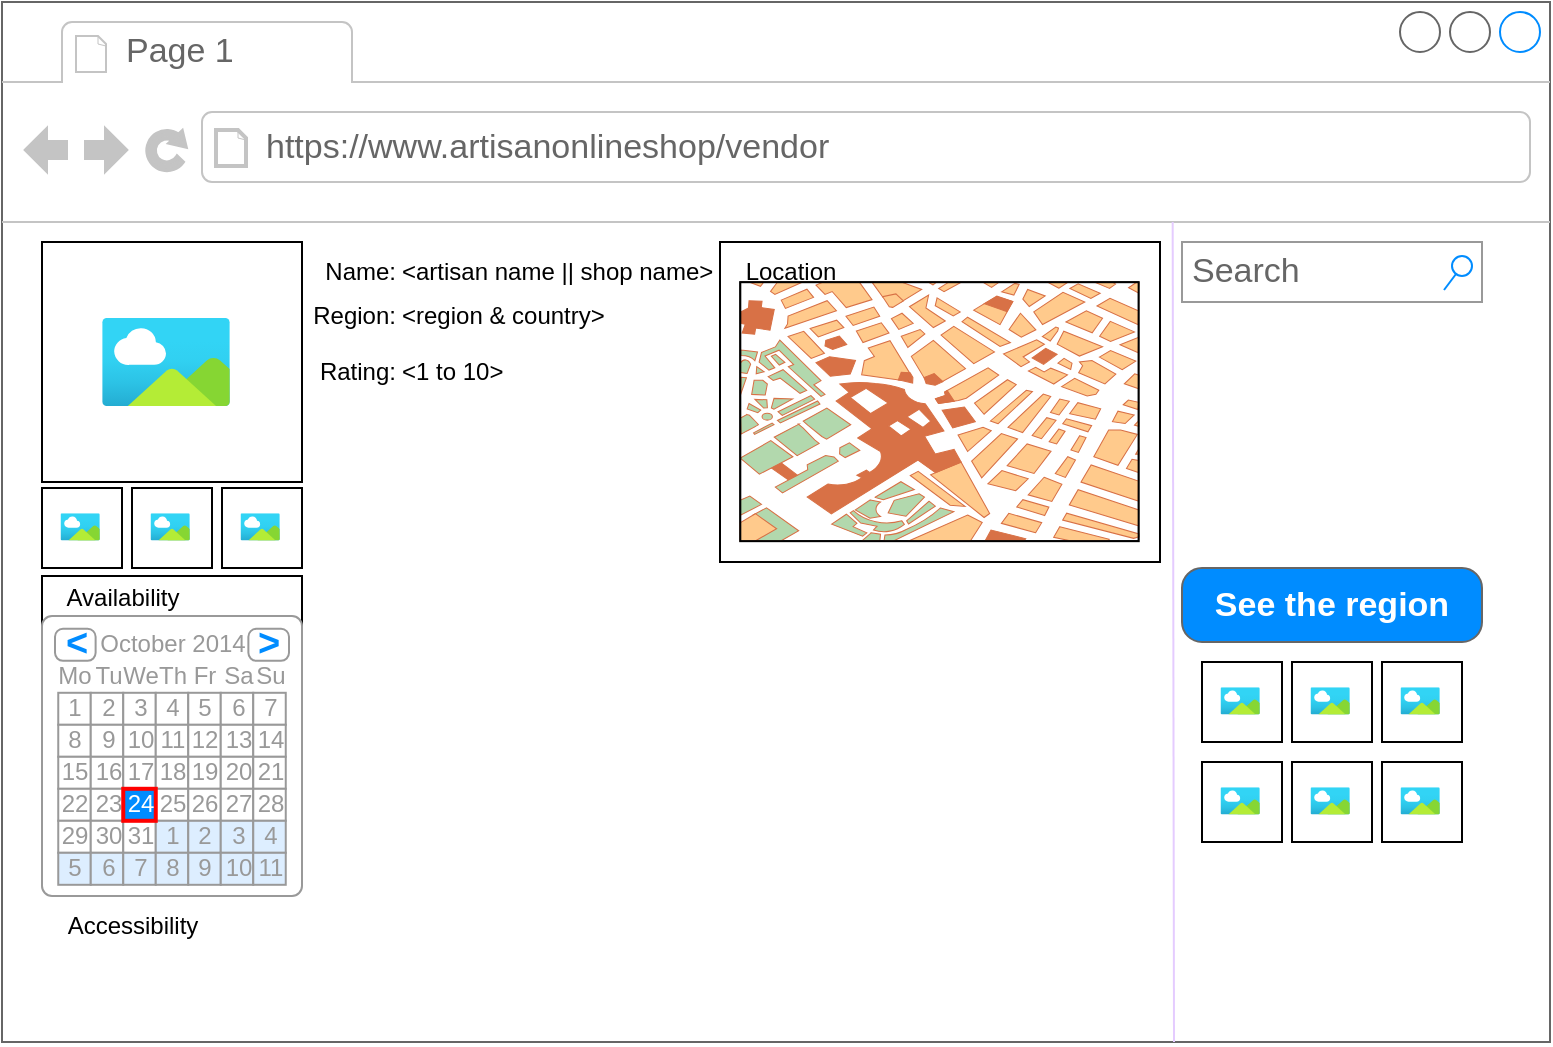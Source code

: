 <mxfile version="20.8.23" type="github">
  <diagram name="Pagina-1" id="x2BRIcllwMEJwVAzaiwb">
    <mxGraphModel dx="1221" dy="759" grid="1" gridSize="10" guides="1" tooltips="1" connect="1" arrows="1" fold="1" page="1" pageScale="1" pageWidth="827" pageHeight="1169" math="0" shadow="0">
      <root>
        <mxCell id="0" />
        <mxCell id="1" parent="0" />
        <mxCell id="UzuAz0OelTo2IA3SxHxy-1" value="" style="strokeWidth=1;shadow=0;dashed=0;align=center;html=1;shape=mxgraph.mockup.containers.browserWindow;rSize=0;strokeColor=#666666;strokeColor2=#008cff;strokeColor3=#c4c4c4;mainText=,;recursiveResize=0;" parent="1" vertex="1">
          <mxGeometry x="40" y="80" width="774" height="520" as="geometry" />
        </mxCell>
        <mxCell id="UzuAz0OelTo2IA3SxHxy-2" value="Page 1" style="strokeWidth=1;shadow=0;dashed=0;align=center;html=1;shape=mxgraph.mockup.containers.anchor;fontSize=17;fontColor=#666666;align=left;" parent="UzuAz0OelTo2IA3SxHxy-1" vertex="1">
          <mxGeometry x="60" y="12" width="110" height="26" as="geometry" />
        </mxCell>
        <mxCell id="UzuAz0OelTo2IA3SxHxy-3" value="https://www.artisanonlineshop/vendor" style="strokeWidth=1;shadow=0;dashed=0;align=center;html=1;shape=mxgraph.mockup.containers.anchor;rSize=0;fontSize=17;fontColor=#666666;align=left;" parent="UzuAz0OelTo2IA3SxHxy-1" vertex="1">
          <mxGeometry x="130" y="60" width="250" height="26" as="geometry" />
        </mxCell>
        <mxCell id="_CVq5Kca2ncCkI95stqj-1" value="" style="rounded=0;whiteSpace=wrap;html=1;" parent="UzuAz0OelTo2IA3SxHxy-1" vertex="1">
          <mxGeometry x="20" y="120" width="130" height="120" as="geometry" />
        </mxCell>
        <mxCell id="_CVq5Kca2ncCkI95stqj-2" value="" style="aspect=fixed;html=1;points=[];align=center;image;fontSize=12;image=img/lib/azure2/general/Image.svg;" parent="UzuAz0OelTo2IA3SxHxy-1" vertex="1">
          <mxGeometry x="50" y="158" width="64" height="44" as="geometry" />
        </mxCell>
        <mxCell id="_CVq5Kca2ncCkI95stqj-5" value="" style="group" parent="UzuAz0OelTo2IA3SxHxy-1" vertex="1" connectable="0">
          <mxGeometry x="20" y="243" width="40" height="40" as="geometry" />
        </mxCell>
        <mxCell id="_CVq5Kca2ncCkI95stqj-3" value="" style="rounded=0;whiteSpace=wrap;html=1;" parent="_CVq5Kca2ncCkI95stqj-5" vertex="1">
          <mxGeometry width="40" height="40" as="geometry" />
        </mxCell>
        <mxCell id="_CVq5Kca2ncCkI95stqj-4" value="" style="aspect=fixed;html=1;points=[];align=center;image;fontSize=12;image=img/lib/azure2/general/Image.svg;" parent="_CVq5Kca2ncCkI95stqj-5" vertex="1">
          <mxGeometry x="9.231" y="12.667" width="19.692" height="13.538" as="geometry" />
        </mxCell>
        <mxCell id="_CVq5Kca2ncCkI95stqj-6" value="" style="group" parent="UzuAz0OelTo2IA3SxHxy-1" vertex="1" connectable="0">
          <mxGeometry x="65" y="243" width="40" height="40" as="geometry" />
        </mxCell>
        <mxCell id="_CVq5Kca2ncCkI95stqj-7" value="" style="rounded=0;whiteSpace=wrap;html=1;" parent="_CVq5Kca2ncCkI95stqj-6" vertex="1">
          <mxGeometry width="40" height="40" as="geometry" />
        </mxCell>
        <mxCell id="_CVq5Kca2ncCkI95stqj-8" value="" style="aspect=fixed;html=1;points=[];align=center;image;fontSize=12;image=img/lib/azure2/general/Image.svg;" parent="_CVq5Kca2ncCkI95stqj-6" vertex="1">
          <mxGeometry x="9.231" y="12.667" width="19.692" height="13.538" as="geometry" />
        </mxCell>
        <mxCell id="_CVq5Kca2ncCkI95stqj-9" value="" style="group" parent="UzuAz0OelTo2IA3SxHxy-1" vertex="1" connectable="0">
          <mxGeometry x="110" y="243" width="40" height="40" as="geometry" />
        </mxCell>
        <mxCell id="_CVq5Kca2ncCkI95stqj-10" value="" style="rounded=0;whiteSpace=wrap;html=1;" parent="_CVq5Kca2ncCkI95stqj-9" vertex="1">
          <mxGeometry width="40" height="40" as="geometry" />
        </mxCell>
        <mxCell id="_CVq5Kca2ncCkI95stqj-11" value="" style="aspect=fixed;html=1;points=[];align=center;image;fontSize=12;image=img/lib/azure2/general/Image.svg;" parent="_CVq5Kca2ncCkI95stqj-9" vertex="1">
          <mxGeometry x="9.231" y="12.667" width="19.692" height="13.538" as="geometry" />
        </mxCell>
        <mxCell id="rS0bTR9YB4WlTkBpcvOq-1" value="Search" style="strokeWidth=1;shadow=0;dashed=0;align=center;html=1;shape=mxgraph.mockup.forms.searchBox;strokeColor=#999999;mainText=;strokeColor2=#008cff;fontColor=#666666;fontSize=17;align=left;spacingLeft=3;" parent="UzuAz0OelTo2IA3SxHxy-1" vertex="1">
          <mxGeometry x="590" y="120" width="150" height="30" as="geometry" />
        </mxCell>
        <mxCell id="rS0bTR9YB4WlTkBpcvOq-56" value="" style="rounded=0;whiteSpace=wrap;html=1;" parent="UzuAz0OelTo2IA3SxHxy-1" vertex="1">
          <mxGeometry x="359" y="120" width="220" height="160" as="geometry" />
        </mxCell>
        <mxCell id="rS0bTR9YB4WlTkBpcvOq-55" value="" style="verticalLabelPosition=bottom;shadow=0;dashed=0;align=center;html=1;verticalAlign=top;strokeWidth=1;shape=mxgraph.mockup.misc.map;" parent="UzuAz0OelTo2IA3SxHxy-1" vertex="1">
          <mxGeometry x="369" y="140" width="200" height="130" as="geometry" />
        </mxCell>
        <mxCell id="rS0bTR9YB4WlTkBpcvOq-57" value="Location" style="text;html=1;align=center;verticalAlign=middle;resizable=0;points=[];autosize=1;strokeColor=none;fillColor=none;" parent="UzuAz0OelTo2IA3SxHxy-1" vertex="1">
          <mxGeometry x="359" y="120" width="70" height="30" as="geometry" />
        </mxCell>
        <mxCell id="rS0bTR9YB4WlTkBpcvOq-63" value="See the region" style="strokeWidth=1;shadow=0;dashed=0;align=center;html=1;shape=mxgraph.mockup.buttons.button;strokeColor=#666666;fontColor=#ffffff;mainText=;buttonStyle=round;fontSize=17;fontStyle=1;fillColor=#008cff;whiteSpace=wrap;" parent="UzuAz0OelTo2IA3SxHxy-1" vertex="1">
          <mxGeometry x="590" y="283" width="150" height="37" as="geometry" />
        </mxCell>
        <mxCell id="rS0bTR9YB4WlTkBpcvOq-64" value="" style="group" parent="UzuAz0OelTo2IA3SxHxy-1" vertex="1" connectable="0">
          <mxGeometry x="600" y="330" width="40" height="40" as="geometry" />
        </mxCell>
        <mxCell id="rS0bTR9YB4WlTkBpcvOq-65" value="" style="rounded=0;whiteSpace=wrap;html=1;" parent="rS0bTR9YB4WlTkBpcvOq-64" vertex="1">
          <mxGeometry width="40" height="40" as="geometry" />
        </mxCell>
        <mxCell id="rS0bTR9YB4WlTkBpcvOq-66" value="" style="aspect=fixed;html=1;points=[];align=center;image;fontSize=12;image=img/lib/azure2/general/Image.svg;" parent="rS0bTR9YB4WlTkBpcvOq-64" vertex="1">
          <mxGeometry x="9.231" y="12.667" width="19.692" height="13.538" as="geometry" />
        </mxCell>
        <mxCell id="rS0bTR9YB4WlTkBpcvOq-67" value="" style="group" parent="UzuAz0OelTo2IA3SxHxy-1" vertex="1" connectable="0">
          <mxGeometry x="645" y="330" width="40" height="40" as="geometry" />
        </mxCell>
        <mxCell id="rS0bTR9YB4WlTkBpcvOq-68" value="" style="rounded=0;whiteSpace=wrap;html=1;" parent="rS0bTR9YB4WlTkBpcvOq-67" vertex="1">
          <mxGeometry width="40" height="40" as="geometry" />
        </mxCell>
        <mxCell id="rS0bTR9YB4WlTkBpcvOq-69" value="" style="aspect=fixed;html=1;points=[];align=center;image;fontSize=12;image=img/lib/azure2/general/Image.svg;" parent="rS0bTR9YB4WlTkBpcvOq-67" vertex="1">
          <mxGeometry x="9.231" y="12.667" width="19.692" height="13.538" as="geometry" />
        </mxCell>
        <mxCell id="rS0bTR9YB4WlTkBpcvOq-70" value="" style="group" parent="UzuAz0OelTo2IA3SxHxy-1" vertex="1" connectable="0">
          <mxGeometry x="690" y="330" width="40" height="40" as="geometry" />
        </mxCell>
        <mxCell id="rS0bTR9YB4WlTkBpcvOq-71" value="" style="rounded=0;whiteSpace=wrap;html=1;" parent="rS0bTR9YB4WlTkBpcvOq-70" vertex="1">
          <mxGeometry width="40" height="40" as="geometry" />
        </mxCell>
        <mxCell id="rS0bTR9YB4WlTkBpcvOq-72" value="" style="aspect=fixed;html=1;points=[];align=center;image;fontSize=12;image=img/lib/azure2/general/Image.svg;" parent="rS0bTR9YB4WlTkBpcvOq-70" vertex="1">
          <mxGeometry x="9.231" y="12.667" width="19.692" height="13.538" as="geometry" />
        </mxCell>
        <mxCell id="rS0bTR9YB4WlTkBpcvOq-73" value="" style="group" parent="UzuAz0OelTo2IA3SxHxy-1" vertex="1" connectable="0">
          <mxGeometry x="600" y="380" width="40" height="40" as="geometry" />
        </mxCell>
        <mxCell id="rS0bTR9YB4WlTkBpcvOq-74" value="" style="rounded=0;whiteSpace=wrap;html=1;" parent="rS0bTR9YB4WlTkBpcvOq-73" vertex="1">
          <mxGeometry width="40" height="40" as="geometry" />
        </mxCell>
        <mxCell id="rS0bTR9YB4WlTkBpcvOq-75" value="" style="aspect=fixed;html=1;points=[];align=center;image;fontSize=12;image=img/lib/azure2/general/Image.svg;" parent="rS0bTR9YB4WlTkBpcvOq-73" vertex="1">
          <mxGeometry x="9.231" y="12.667" width="19.692" height="13.538" as="geometry" />
        </mxCell>
        <mxCell id="rS0bTR9YB4WlTkBpcvOq-76" value="" style="group" parent="UzuAz0OelTo2IA3SxHxy-1" vertex="1" connectable="0">
          <mxGeometry x="645" y="380" width="40" height="40" as="geometry" />
        </mxCell>
        <mxCell id="rS0bTR9YB4WlTkBpcvOq-77" value="" style="rounded=0;whiteSpace=wrap;html=1;" parent="rS0bTR9YB4WlTkBpcvOq-76" vertex="1">
          <mxGeometry width="40" height="40" as="geometry" />
        </mxCell>
        <mxCell id="rS0bTR9YB4WlTkBpcvOq-78" value="" style="aspect=fixed;html=1;points=[];align=center;image;fontSize=12;image=img/lib/azure2/general/Image.svg;" parent="rS0bTR9YB4WlTkBpcvOq-76" vertex="1">
          <mxGeometry x="9.231" y="12.667" width="19.692" height="13.538" as="geometry" />
        </mxCell>
        <mxCell id="rS0bTR9YB4WlTkBpcvOq-79" value="" style="group" parent="UzuAz0OelTo2IA3SxHxy-1" vertex="1" connectable="0">
          <mxGeometry x="690" y="380" width="40" height="40" as="geometry" />
        </mxCell>
        <mxCell id="rS0bTR9YB4WlTkBpcvOq-80" value="" style="rounded=0;whiteSpace=wrap;html=1;" parent="rS0bTR9YB4WlTkBpcvOq-79" vertex="1">
          <mxGeometry width="40" height="40" as="geometry" />
        </mxCell>
        <mxCell id="rS0bTR9YB4WlTkBpcvOq-81" value="" style="aspect=fixed;html=1;points=[];align=center;image;fontSize=12;image=img/lib/azure2/general/Image.svg;" parent="rS0bTR9YB4WlTkBpcvOq-79" vertex="1">
          <mxGeometry x="9.231" y="12.667" width="19.692" height="13.538" as="geometry" />
        </mxCell>
        <mxCell id="rS0bTR9YB4WlTkBpcvOq-82" value="" style="endArrow=none;html=1;rounded=0;strokeColor=#E5CCFF;" parent="UzuAz0OelTo2IA3SxHxy-1" edge="1">
          <mxGeometry width="50" height="50" relative="1" as="geometry">
            <mxPoint x="585.34" y="110" as="sourcePoint" />
            <mxPoint x="586" y="520" as="targetPoint" />
          </mxGeometry>
        </mxCell>
        <mxCell id="rS0bTR9YB4WlTkBpcvOq-84" value="" style="rounded=0;whiteSpace=wrap;html=1;" parent="UzuAz0OelTo2IA3SxHxy-1" vertex="1">
          <mxGeometry x="20" y="287" width="130" height="153" as="geometry" />
        </mxCell>
        <mxCell id="rS0bTR9YB4WlTkBpcvOq-2" value="" style="strokeWidth=1;shadow=0;dashed=0;align=center;html=1;shape=mxgraph.mockup.forms.rrect;rSize=5;strokeColor=#999999;fillColor=#ffffff;" parent="UzuAz0OelTo2IA3SxHxy-1" vertex="1">
          <mxGeometry x="20" y="307" width="130" height="140" as="geometry" />
        </mxCell>
        <mxCell id="rS0bTR9YB4WlTkBpcvOq-3" value="October 2014" style="strokeWidth=1;shadow=0;dashed=0;align=center;html=1;shape=mxgraph.mockup.forms.anchor;fontColor=#999999;" parent="rS0bTR9YB4WlTkBpcvOq-2" vertex="1">
          <mxGeometry x="24.375" y="6.4" width="81.25" height="16" as="geometry" />
        </mxCell>
        <mxCell id="rS0bTR9YB4WlTkBpcvOq-4" value="&lt;" style="strokeWidth=1;shadow=0;dashed=0;align=center;html=1;shape=mxgraph.mockup.forms.rrect;rSize=4;strokeColor=#999999;fontColor=#008cff;fontSize=19;fontStyle=1;" parent="rS0bTR9YB4WlTkBpcvOq-2" vertex="1">
          <mxGeometry x="6.5" y="6.4" width="20.312" height="16" as="geometry" />
        </mxCell>
        <mxCell id="rS0bTR9YB4WlTkBpcvOq-5" value="&gt;" style="strokeWidth=1;shadow=0;dashed=0;align=center;html=1;shape=mxgraph.mockup.forms.rrect;rSize=4;strokeColor=#999999;fontColor=#008cff;fontSize=19;fontStyle=1;" parent="rS0bTR9YB4WlTkBpcvOq-2" vertex="1">
          <mxGeometry x="103.188" y="6.4" width="20.312" height="16" as="geometry" />
        </mxCell>
        <mxCell id="rS0bTR9YB4WlTkBpcvOq-6" value="Mo" style="strokeWidth=1;shadow=0;dashed=0;align=center;html=1;shape=mxgraph.mockup.forms.anchor;fontColor=#999999;" parent="rS0bTR9YB4WlTkBpcvOq-2" vertex="1">
          <mxGeometry x="8.125" y="22.4" width="16.25" height="16" as="geometry" />
        </mxCell>
        <mxCell id="rS0bTR9YB4WlTkBpcvOq-7" value="Tu" style="strokeWidth=1;shadow=0;dashed=0;align=center;html=1;shape=mxgraph.mockup.forms.anchor;fontColor=#999999;" parent="rS0bTR9YB4WlTkBpcvOq-2" vertex="1">
          <mxGeometry x="24.375" y="22.4" width="16.25" height="16" as="geometry" />
        </mxCell>
        <mxCell id="rS0bTR9YB4WlTkBpcvOq-8" value="We" style="strokeWidth=1;shadow=0;dashed=0;align=center;html=1;shape=mxgraph.mockup.forms.anchor;fontColor=#999999;" parent="rS0bTR9YB4WlTkBpcvOq-2" vertex="1">
          <mxGeometry x="40.625" y="22.4" width="16.25" height="16" as="geometry" />
        </mxCell>
        <mxCell id="rS0bTR9YB4WlTkBpcvOq-9" value="Th" style="strokeWidth=1;shadow=0;dashed=0;align=center;html=1;shape=mxgraph.mockup.forms.anchor;fontColor=#999999;" parent="rS0bTR9YB4WlTkBpcvOq-2" vertex="1">
          <mxGeometry x="56.875" y="22.4" width="16.25" height="16" as="geometry" />
        </mxCell>
        <mxCell id="rS0bTR9YB4WlTkBpcvOq-10" value="Fr" style="strokeWidth=1;shadow=0;dashed=0;align=center;html=1;shape=mxgraph.mockup.forms.anchor;fontColor=#999999;" parent="rS0bTR9YB4WlTkBpcvOq-2" vertex="1">
          <mxGeometry x="73.125" y="22.4" width="16.25" height="16" as="geometry" />
        </mxCell>
        <mxCell id="rS0bTR9YB4WlTkBpcvOq-11" value="Sa" style="strokeWidth=1;shadow=0;dashed=0;align=center;html=1;shape=mxgraph.mockup.forms.anchor;fontColor=#999999;" parent="rS0bTR9YB4WlTkBpcvOq-2" vertex="1">
          <mxGeometry x="89.375" y="22.4" width="16.25" height="16" as="geometry" />
        </mxCell>
        <mxCell id="rS0bTR9YB4WlTkBpcvOq-12" value="Su" style="strokeWidth=1;shadow=0;dashed=0;align=center;html=1;shape=mxgraph.mockup.forms.anchor;fontColor=#999999;" parent="rS0bTR9YB4WlTkBpcvOq-2" vertex="1">
          <mxGeometry x="105.625" y="22.4" width="16.25" height="16" as="geometry" />
        </mxCell>
        <mxCell id="rS0bTR9YB4WlTkBpcvOq-13" value="1" style="strokeWidth=1;shadow=0;dashed=0;align=center;html=1;shape=mxgraph.mockup.forms.rrect;rSize=0;strokeColor=#999999;fontColor=#999999;" parent="rS0bTR9YB4WlTkBpcvOq-2" vertex="1">
          <mxGeometry x="8.125" y="38.4" width="16.25" height="16" as="geometry" />
        </mxCell>
        <mxCell id="rS0bTR9YB4WlTkBpcvOq-14" value="2" style="strokeWidth=1;shadow=0;dashed=0;align=center;html=1;shape=mxgraph.mockup.forms.rrect;rSize=0;strokeColor=#999999;fontColor=#999999;" parent="rS0bTR9YB4WlTkBpcvOq-2" vertex="1">
          <mxGeometry x="24.375" y="38.4" width="16.25" height="16" as="geometry" />
        </mxCell>
        <mxCell id="rS0bTR9YB4WlTkBpcvOq-15" value="3" style="strokeWidth=1;shadow=0;dashed=0;align=center;html=1;shape=mxgraph.mockup.forms.rrect;rSize=0;strokeColor=#999999;fontColor=#999999;" parent="rS0bTR9YB4WlTkBpcvOq-2" vertex="1">
          <mxGeometry x="40.625" y="38.4" width="16.25" height="16" as="geometry" />
        </mxCell>
        <mxCell id="rS0bTR9YB4WlTkBpcvOq-16" value="4" style="strokeWidth=1;shadow=0;dashed=0;align=center;html=1;shape=mxgraph.mockup.forms.rrect;rSize=0;strokeColor=#999999;fontColor=#999999;" parent="rS0bTR9YB4WlTkBpcvOq-2" vertex="1">
          <mxGeometry x="56.875" y="38.4" width="16.25" height="16" as="geometry" />
        </mxCell>
        <mxCell id="rS0bTR9YB4WlTkBpcvOq-17" value="5" style="strokeWidth=1;shadow=0;dashed=0;align=center;html=1;shape=mxgraph.mockup.forms.rrect;rSize=0;strokeColor=#999999;fontColor=#999999;" parent="rS0bTR9YB4WlTkBpcvOq-2" vertex="1">
          <mxGeometry x="73.125" y="38.4" width="16.25" height="16" as="geometry" />
        </mxCell>
        <mxCell id="rS0bTR9YB4WlTkBpcvOq-18" value="6" style="strokeWidth=1;shadow=0;dashed=0;align=center;html=1;shape=mxgraph.mockup.forms.rrect;rSize=0;strokeColor=#999999;fontColor=#999999;" parent="rS0bTR9YB4WlTkBpcvOq-2" vertex="1">
          <mxGeometry x="89.375" y="38.4" width="16.25" height="16" as="geometry" />
        </mxCell>
        <mxCell id="rS0bTR9YB4WlTkBpcvOq-19" value="7" style="strokeWidth=1;shadow=0;dashed=0;align=center;html=1;shape=mxgraph.mockup.forms.rrect;rSize=0;strokeColor=#999999;fontColor=#999999;" parent="rS0bTR9YB4WlTkBpcvOq-2" vertex="1">
          <mxGeometry x="105.625" y="38.4" width="16.25" height="16" as="geometry" />
        </mxCell>
        <mxCell id="rS0bTR9YB4WlTkBpcvOq-20" value="8" style="strokeWidth=1;shadow=0;dashed=0;align=center;html=1;shape=mxgraph.mockup.forms.rrect;rSize=0;strokeColor=#999999;fontColor=#999999;" parent="rS0bTR9YB4WlTkBpcvOq-2" vertex="1">
          <mxGeometry x="8.125" y="54.4" width="16.25" height="16" as="geometry" />
        </mxCell>
        <mxCell id="rS0bTR9YB4WlTkBpcvOq-21" value="9" style="strokeWidth=1;shadow=0;dashed=0;align=center;html=1;shape=mxgraph.mockup.forms.rrect;rSize=0;strokeColor=#999999;fontColor=#999999;" parent="rS0bTR9YB4WlTkBpcvOq-2" vertex="1">
          <mxGeometry x="24.375" y="54.4" width="16.25" height="16" as="geometry" />
        </mxCell>
        <mxCell id="rS0bTR9YB4WlTkBpcvOq-22" value="10" style="strokeWidth=1;shadow=0;dashed=0;align=center;html=1;shape=mxgraph.mockup.forms.rrect;rSize=0;strokeColor=#999999;fontColor=#999999;" parent="rS0bTR9YB4WlTkBpcvOq-2" vertex="1">
          <mxGeometry x="40.625" y="54.4" width="16.25" height="16" as="geometry" />
        </mxCell>
        <mxCell id="rS0bTR9YB4WlTkBpcvOq-23" value="11" style="strokeWidth=1;shadow=0;dashed=0;align=center;html=1;shape=mxgraph.mockup.forms.rrect;rSize=0;strokeColor=#999999;fontColor=#999999;" parent="rS0bTR9YB4WlTkBpcvOq-2" vertex="1">
          <mxGeometry x="56.875" y="54.4" width="16.25" height="16" as="geometry" />
        </mxCell>
        <mxCell id="rS0bTR9YB4WlTkBpcvOq-24" value="12" style="strokeWidth=1;shadow=0;dashed=0;align=center;html=1;shape=mxgraph.mockup.forms.rrect;rSize=0;strokeColor=#999999;fontColor=#999999;" parent="rS0bTR9YB4WlTkBpcvOq-2" vertex="1">
          <mxGeometry x="73.125" y="54.4" width="16.25" height="16" as="geometry" />
        </mxCell>
        <mxCell id="rS0bTR9YB4WlTkBpcvOq-25" value="13" style="strokeWidth=1;shadow=0;dashed=0;align=center;html=1;shape=mxgraph.mockup.forms.rrect;rSize=0;strokeColor=#999999;fontColor=#999999;" parent="rS0bTR9YB4WlTkBpcvOq-2" vertex="1">
          <mxGeometry x="89.375" y="54.4" width="16.25" height="16" as="geometry" />
        </mxCell>
        <mxCell id="rS0bTR9YB4WlTkBpcvOq-26" value="14" style="strokeWidth=1;shadow=0;dashed=0;align=center;html=1;shape=mxgraph.mockup.forms.rrect;rSize=0;strokeColor=#999999;fontColor=#999999;" parent="rS0bTR9YB4WlTkBpcvOq-2" vertex="1">
          <mxGeometry x="105.625" y="54.4" width="16.25" height="16" as="geometry" />
        </mxCell>
        <mxCell id="rS0bTR9YB4WlTkBpcvOq-27" value="15" style="strokeWidth=1;shadow=0;dashed=0;align=center;html=1;shape=mxgraph.mockup.forms.rrect;rSize=0;strokeColor=#999999;fontColor=#999999;" parent="rS0bTR9YB4WlTkBpcvOq-2" vertex="1">
          <mxGeometry x="8.125" y="70.4" width="16.25" height="16" as="geometry" />
        </mxCell>
        <mxCell id="rS0bTR9YB4WlTkBpcvOq-28" value="16" style="strokeWidth=1;shadow=0;dashed=0;align=center;html=1;shape=mxgraph.mockup.forms.rrect;rSize=0;strokeColor=#999999;fontColor=#999999;" parent="rS0bTR9YB4WlTkBpcvOq-2" vertex="1">
          <mxGeometry x="24.375" y="70.4" width="16.25" height="16" as="geometry" />
        </mxCell>
        <mxCell id="rS0bTR9YB4WlTkBpcvOq-29" value="17" style="strokeWidth=1;shadow=0;dashed=0;align=center;html=1;shape=mxgraph.mockup.forms.rrect;rSize=0;strokeColor=#999999;fontColor=#999999;" parent="rS0bTR9YB4WlTkBpcvOq-2" vertex="1">
          <mxGeometry x="40.625" y="70.4" width="16.25" height="16" as="geometry" />
        </mxCell>
        <mxCell id="rS0bTR9YB4WlTkBpcvOq-30" value="18" style="strokeWidth=1;shadow=0;dashed=0;align=center;html=1;shape=mxgraph.mockup.forms.rrect;rSize=0;strokeColor=#999999;fontColor=#999999;" parent="rS0bTR9YB4WlTkBpcvOq-2" vertex="1">
          <mxGeometry x="56.875" y="70.4" width="16.25" height="16" as="geometry" />
        </mxCell>
        <mxCell id="rS0bTR9YB4WlTkBpcvOq-31" value="19" style="strokeWidth=1;shadow=0;dashed=0;align=center;html=1;shape=mxgraph.mockup.forms.rrect;rSize=0;strokeColor=#999999;fontColor=#999999;" parent="rS0bTR9YB4WlTkBpcvOq-2" vertex="1">
          <mxGeometry x="73.125" y="70.4" width="16.25" height="16" as="geometry" />
        </mxCell>
        <mxCell id="rS0bTR9YB4WlTkBpcvOq-32" value="20" style="strokeWidth=1;shadow=0;dashed=0;align=center;html=1;shape=mxgraph.mockup.forms.rrect;rSize=0;strokeColor=#999999;fontColor=#999999;" parent="rS0bTR9YB4WlTkBpcvOq-2" vertex="1">
          <mxGeometry x="89.375" y="70.4" width="16.25" height="16" as="geometry" />
        </mxCell>
        <mxCell id="rS0bTR9YB4WlTkBpcvOq-33" value="21" style="strokeWidth=1;shadow=0;dashed=0;align=center;html=1;shape=mxgraph.mockup.forms.rrect;rSize=0;strokeColor=#999999;fontColor=#999999;" parent="rS0bTR9YB4WlTkBpcvOq-2" vertex="1">
          <mxGeometry x="105.625" y="70.4" width="16.25" height="16" as="geometry" />
        </mxCell>
        <mxCell id="rS0bTR9YB4WlTkBpcvOq-34" value="22" style="strokeWidth=1;shadow=0;dashed=0;align=center;html=1;shape=mxgraph.mockup.forms.rrect;rSize=0;strokeColor=#999999;fontColor=#999999;" parent="rS0bTR9YB4WlTkBpcvOq-2" vertex="1">
          <mxGeometry x="8.125" y="86.4" width="16.25" height="16" as="geometry" />
        </mxCell>
        <mxCell id="rS0bTR9YB4WlTkBpcvOq-35" value="23" style="strokeWidth=1;shadow=0;dashed=0;align=center;html=1;shape=mxgraph.mockup.forms.rrect;rSize=0;strokeColor=#999999;fontColor=#999999;" parent="rS0bTR9YB4WlTkBpcvOq-2" vertex="1">
          <mxGeometry x="24.375" y="86.4" width="16.25" height="16" as="geometry" />
        </mxCell>
        <mxCell id="rS0bTR9YB4WlTkBpcvOq-36" value="25" style="strokeWidth=1;shadow=0;dashed=0;align=center;html=1;shape=mxgraph.mockup.forms.rrect;rSize=0;strokeColor=#999999;fontColor=#999999;" parent="rS0bTR9YB4WlTkBpcvOq-2" vertex="1">
          <mxGeometry x="56.875" y="86.4" width="16.25" height="16" as="geometry" />
        </mxCell>
        <mxCell id="rS0bTR9YB4WlTkBpcvOq-37" value="26" style="strokeWidth=1;shadow=0;dashed=0;align=center;html=1;shape=mxgraph.mockup.forms.rrect;rSize=0;strokeColor=#999999;fontColor=#999999;" parent="rS0bTR9YB4WlTkBpcvOq-2" vertex="1">
          <mxGeometry x="73.125" y="86.4" width="16.25" height="16" as="geometry" />
        </mxCell>
        <mxCell id="rS0bTR9YB4WlTkBpcvOq-38" value="27" style="strokeWidth=1;shadow=0;dashed=0;align=center;html=1;shape=mxgraph.mockup.forms.rrect;rSize=0;strokeColor=#999999;fontColor=#999999;" parent="rS0bTR9YB4WlTkBpcvOq-2" vertex="1">
          <mxGeometry x="89.375" y="86.4" width="16.25" height="16" as="geometry" />
        </mxCell>
        <mxCell id="rS0bTR9YB4WlTkBpcvOq-39" value="28" style="strokeWidth=1;shadow=0;dashed=0;align=center;html=1;shape=mxgraph.mockup.forms.rrect;rSize=0;strokeColor=#999999;fontColor=#999999;" parent="rS0bTR9YB4WlTkBpcvOq-2" vertex="1">
          <mxGeometry x="105.625" y="86.4" width="16.25" height="16" as="geometry" />
        </mxCell>
        <mxCell id="rS0bTR9YB4WlTkBpcvOq-40" value="29" style="strokeWidth=1;shadow=0;dashed=0;align=center;html=1;shape=mxgraph.mockup.forms.rrect;rSize=0;strokeColor=#999999;fontColor=#999999;" parent="rS0bTR9YB4WlTkBpcvOq-2" vertex="1">
          <mxGeometry x="8.125" y="102.4" width="16.25" height="16" as="geometry" />
        </mxCell>
        <mxCell id="rS0bTR9YB4WlTkBpcvOq-41" value="30" style="strokeWidth=1;shadow=0;dashed=0;align=center;html=1;shape=mxgraph.mockup.forms.rrect;rSize=0;strokeColor=#999999;fontColor=#999999;" parent="rS0bTR9YB4WlTkBpcvOq-2" vertex="1">
          <mxGeometry x="24.375" y="102.4" width="16.25" height="16" as="geometry" />
        </mxCell>
        <mxCell id="rS0bTR9YB4WlTkBpcvOq-42" value="31" style="strokeWidth=1;shadow=0;dashed=0;align=center;html=1;shape=mxgraph.mockup.forms.rrect;rSize=0;strokeColor=#999999;fontColor=#999999;" parent="rS0bTR9YB4WlTkBpcvOq-2" vertex="1">
          <mxGeometry x="40.625" y="102.4" width="16.25" height="16" as="geometry" />
        </mxCell>
        <mxCell id="rS0bTR9YB4WlTkBpcvOq-43" value="1" style="strokeWidth=1;shadow=0;dashed=0;align=center;html=1;shape=mxgraph.mockup.forms.rrect;rSize=0;strokeColor=#999999;fontColor=#999999;fillColor=#ddeeff;" parent="rS0bTR9YB4WlTkBpcvOq-2" vertex="1">
          <mxGeometry x="56.875" y="102.4" width="16.25" height="16" as="geometry" />
        </mxCell>
        <mxCell id="rS0bTR9YB4WlTkBpcvOq-44" value="2" style="strokeWidth=1;shadow=0;dashed=0;align=center;html=1;shape=mxgraph.mockup.forms.rrect;rSize=0;strokeColor=#999999;fontColor=#999999;fillColor=#ddeeff;" parent="rS0bTR9YB4WlTkBpcvOq-2" vertex="1">
          <mxGeometry x="73.125" y="102.4" width="16.25" height="16" as="geometry" />
        </mxCell>
        <mxCell id="rS0bTR9YB4WlTkBpcvOq-45" value="3" style="strokeWidth=1;shadow=0;dashed=0;align=center;html=1;shape=mxgraph.mockup.forms.rrect;rSize=0;strokeColor=#999999;fontColor=#999999;fillColor=#ddeeff;" parent="rS0bTR9YB4WlTkBpcvOq-2" vertex="1">
          <mxGeometry x="89.375" y="102.4" width="16.25" height="16" as="geometry" />
        </mxCell>
        <mxCell id="rS0bTR9YB4WlTkBpcvOq-46" value="4" style="strokeWidth=1;shadow=0;dashed=0;align=center;html=1;shape=mxgraph.mockup.forms.rrect;rSize=0;strokeColor=#999999;fontColor=#999999;fillColor=#ddeeff;" parent="rS0bTR9YB4WlTkBpcvOq-2" vertex="1">
          <mxGeometry x="105.625" y="102.4" width="16.25" height="16" as="geometry" />
        </mxCell>
        <mxCell id="rS0bTR9YB4WlTkBpcvOq-47" value="5" style="strokeWidth=1;shadow=0;dashed=0;align=center;html=1;shape=mxgraph.mockup.forms.rrect;rSize=0;strokeColor=#999999;fontColor=#999999;fillColor=#ddeeff;" parent="rS0bTR9YB4WlTkBpcvOq-2" vertex="1">
          <mxGeometry x="8.125" y="118.4" width="16.25" height="16" as="geometry" />
        </mxCell>
        <mxCell id="rS0bTR9YB4WlTkBpcvOq-48" value="6" style="strokeWidth=1;shadow=0;dashed=0;align=center;html=1;shape=mxgraph.mockup.forms.rrect;rSize=0;strokeColor=#999999;fontColor=#999999;fillColor=#ddeeff;" parent="rS0bTR9YB4WlTkBpcvOq-2" vertex="1">
          <mxGeometry x="24.375" y="118.4" width="16.25" height="16" as="geometry" />
        </mxCell>
        <mxCell id="rS0bTR9YB4WlTkBpcvOq-49" value="7" style="strokeWidth=1;shadow=0;dashed=0;align=center;html=1;shape=mxgraph.mockup.forms.rrect;rSize=0;strokeColor=#999999;fontColor=#999999;fillColor=#ddeeff;" parent="rS0bTR9YB4WlTkBpcvOq-2" vertex="1">
          <mxGeometry x="40.625" y="118.4" width="16.25" height="16" as="geometry" />
        </mxCell>
        <mxCell id="rS0bTR9YB4WlTkBpcvOq-50" value="8" style="strokeWidth=1;shadow=0;dashed=0;align=center;html=1;shape=mxgraph.mockup.forms.rrect;rSize=0;strokeColor=#999999;fontColor=#999999;fillColor=#ddeeff;" parent="rS0bTR9YB4WlTkBpcvOq-2" vertex="1">
          <mxGeometry x="56.875" y="118.4" width="16.25" height="16" as="geometry" />
        </mxCell>
        <mxCell id="rS0bTR9YB4WlTkBpcvOq-51" value="9" style="strokeWidth=1;shadow=0;dashed=0;align=center;html=1;shape=mxgraph.mockup.forms.rrect;rSize=0;strokeColor=#999999;fontColor=#999999;fillColor=#ddeeff;" parent="rS0bTR9YB4WlTkBpcvOq-2" vertex="1">
          <mxGeometry x="73.125" y="118.4" width="16.25" height="16" as="geometry" />
        </mxCell>
        <mxCell id="rS0bTR9YB4WlTkBpcvOq-52" value="10" style="strokeWidth=1;shadow=0;dashed=0;align=center;html=1;shape=mxgraph.mockup.forms.rrect;rSize=0;strokeColor=#999999;fontColor=#999999;fillColor=#ddeeff;" parent="rS0bTR9YB4WlTkBpcvOq-2" vertex="1">
          <mxGeometry x="89.375" y="118.4" width="16.25" height="16" as="geometry" />
        </mxCell>
        <mxCell id="rS0bTR9YB4WlTkBpcvOq-53" value="11" style="strokeWidth=1;shadow=0;dashed=0;align=center;html=1;shape=mxgraph.mockup.forms.rrect;rSize=0;strokeColor=#999999;fontColor=#999999;fillColor=#ddeeff;" parent="rS0bTR9YB4WlTkBpcvOq-2" vertex="1">
          <mxGeometry x="105.625" y="118.4" width="16.25" height="16" as="geometry" />
        </mxCell>
        <mxCell id="rS0bTR9YB4WlTkBpcvOq-54" value="24" style="strokeWidth=1;shadow=0;dashed=0;align=center;html=1;shape=mxgraph.mockup.forms.rrect;rSize=0;strokeColor=#ff0000;fontColor=#ffffff;strokeWidth=2;fillColor=#008cff;" parent="rS0bTR9YB4WlTkBpcvOq-2" vertex="1">
          <mxGeometry x="40.625" y="86.4" width="16.25" height="16" as="geometry" />
        </mxCell>
        <mxCell id="rS0bTR9YB4WlTkBpcvOq-83" value="Availability" style="text;html=1;align=center;verticalAlign=middle;resizable=0;points=[];autosize=1;strokeColor=none;fillColor=none;" parent="UzuAz0OelTo2IA3SxHxy-1" vertex="1">
          <mxGeometry x="20" y="283" width="80" height="30" as="geometry" />
        </mxCell>
        <mxCell id="kNPeD4hBuYndt3T_yiyA-1" value="Name:" style="text;html=1;align=right;verticalAlign=middle;resizable=0;points=[];autosize=1;strokeColor=none;fillColor=none;" vertex="1" parent="UzuAz0OelTo2IA3SxHxy-1">
          <mxGeometry x="138" y="120" width="60" height="30" as="geometry" />
        </mxCell>
        <mxCell id="kNPeD4hBuYndt3T_yiyA-3" value="Region:" style="text;html=1;align=right;verticalAlign=middle;resizable=0;points=[];autosize=1;strokeColor=none;fillColor=none;" vertex="1" parent="UzuAz0OelTo2IA3SxHxy-1">
          <mxGeometry x="138" y="142" width="60" height="30" as="geometry" />
        </mxCell>
        <mxCell id="kNPeD4hBuYndt3T_yiyA-6" value="Rating:" style="text;html=1;align=right;verticalAlign=middle;resizable=0;points=[];autosize=1;strokeColor=none;fillColor=none;" vertex="1" parent="UzuAz0OelTo2IA3SxHxy-1">
          <mxGeometry x="138" y="170" width="60" height="30" as="geometry" />
        </mxCell>
        <mxCell id="kNPeD4hBuYndt3T_yiyA-8" value="&amp;lt;artisan name || shop name&amp;gt;" style="text;html=1;align=left;verticalAlign=middle;resizable=0;points=[];autosize=1;strokeColor=none;fillColor=none;" vertex="1" parent="UzuAz0OelTo2IA3SxHxy-1">
          <mxGeometry x="198" y="120" width="180" height="30" as="geometry" />
        </mxCell>
        <mxCell id="kNPeD4hBuYndt3T_yiyA-10" value="&amp;lt;region &amp;amp; country&amp;gt;" style="text;html=1;align=left;verticalAlign=middle;resizable=0;points=[];autosize=1;strokeColor=none;fillColor=none;" vertex="1" parent="UzuAz0OelTo2IA3SxHxy-1">
          <mxGeometry x="198" y="142" width="120" height="30" as="geometry" />
        </mxCell>
        <mxCell id="kNPeD4hBuYndt3T_yiyA-12" value="&amp;lt;1 to 10&amp;gt;" style="text;html=1;align=left;verticalAlign=middle;resizable=0;points=[];autosize=1;strokeColor=none;fillColor=none;" vertex="1" parent="UzuAz0OelTo2IA3SxHxy-1">
          <mxGeometry x="198" y="170" width="70" height="30" as="geometry" />
        </mxCell>
        <mxCell id="kNPeD4hBuYndt3T_yiyA-14" value="Accessibility" style="text;html=1;align=center;verticalAlign=middle;resizable=0;points=[];autosize=1;strokeColor=none;fillColor=none;" vertex="1" parent="UzuAz0OelTo2IA3SxHxy-1">
          <mxGeometry x="20" y="447" width="90" height="30" as="geometry" />
        </mxCell>
        <mxCell id="kNPeD4hBuYndt3T_yiyA-15" value="" style="shape=image;html=1;verticalAlign=top;verticalLabelPosition=bottom;labelBackgroundColor=#ffffff;imageAspect=0;aspect=fixed;image=https://cdn2.iconfinder.com/data/icons/boxicons-regular-vol-2/24/bx-handicap-128.png" vertex="1" parent="UzuAz0OelTo2IA3SxHxy-1">
          <mxGeometry x="20" y="477" width="40" height="40" as="geometry" />
        </mxCell>
      </root>
    </mxGraphModel>
  </diagram>
</mxfile>

